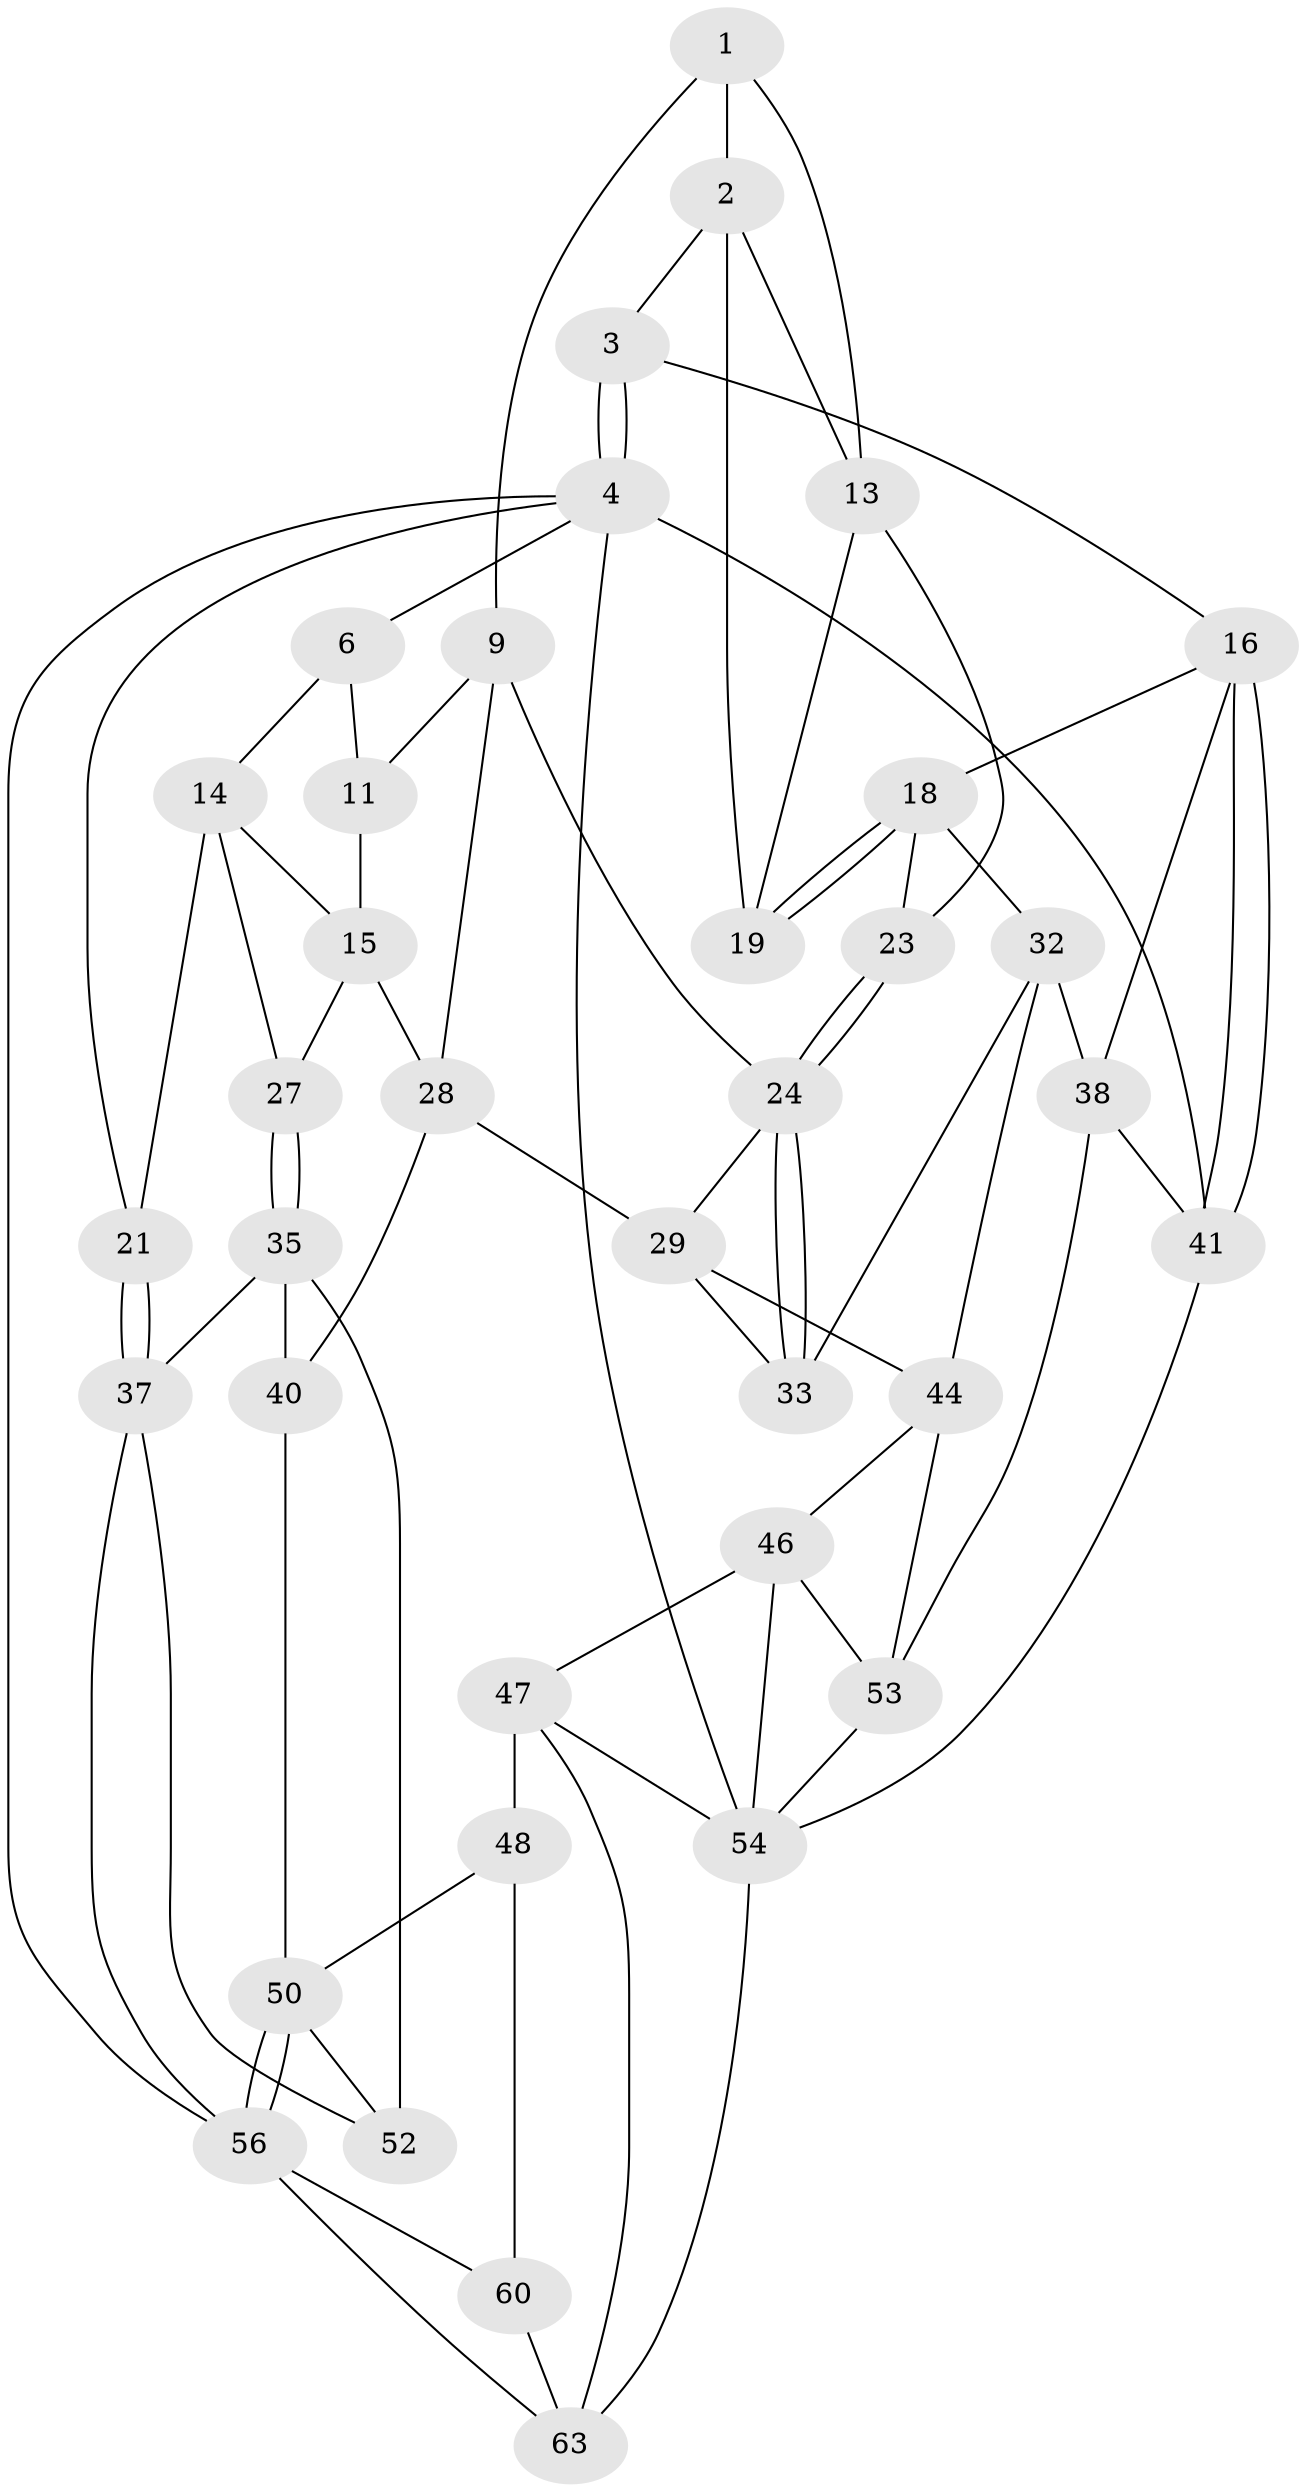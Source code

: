 // Generated by graph-tools (version 1.1) at 2025/52/02/27/25 19:52:38]
// undirected, 37 vertices, 78 edges
graph export_dot {
graph [start="1"]
  node [color=gray90,style=filled];
  1 [pos="+0.428230687534553+0",super="+8"];
  2 [pos="+0.8381898439714387+0",super="+12"];
  3 [pos="+0.9252359267578051+0"];
  4 [pos="+1+0",super="+5"];
  6 [pos="+0+0",super="+7"];
  9 [pos="+0.4208471196542904+0.1268446020366272",super="+10"];
  11 [pos="+0.29203780654458067+0"];
  13 [pos="+0.5340685537362364+0.038096428590425974",super="+22"];
  14 [pos="+0.05659741214413219+0.034617257833301954",super="+20"];
  15 [pos="+0.20477190450393182+0.04109592277218799",super="+26"];
  16 [pos="+0.8673804492433167+0.17468112855848433",super="+17"];
  18 [pos="+0.7710932335694752+0.1743442091779592",super="+31"];
  19 [pos="+0.6985244360356712+0.09309166246212072"];
  21 [pos="+0+0.22311631082813227"];
  23 [pos="+0.5816172440294682+0.14097746146877296"];
  24 [pos="+0.5610154073581983+0.16585340788607927",super="+25"];
  27 [pos="+0.06733230865258324+0.16053658340269564"];
  28 [pos="+0.27908538456153203+0.24134805080076432",super="+30"];
  29 [pos="+0.4593968968233994+0.31238811704416675",super="+34"];
  32 [pos="+0.6158290238875662+0.3128420021634099",super="+39"];
  33 [pos="+0.5509793331127248+0.28314237132952097"];
  35 [pos="+0.09054165063865897+0.3593662031051125",super="+36"];
  37 [pos="+0+0.47463960711083264",super="+55"];
  38 [pos="+0.7710415943238818+0.35796240127376217",super="+43"];
  40 [pos="+0.2594867086475818+0.32290268989238835"];
  41 [pos="+1+0.25508206143271006",super="+42"];
  44 [pos="+0.5400845387526533+0.6133994903512274",super="+45"];
  46 [pos="+0.5090207455350183+0.6234696855446424",super="+59"];
  47 [pos="+0.45514688811727316+0.6452077060080803",super="+62"];
  48 [pos="+0.38040739437186466+0.6452617503791985",super="+49"];
  50 [pos="+0.3068181482175099+0.5622790536329435",super="+51"];
  52 [pos="+0.287223040856921+0.5405051661787823"];
  53 [pos="+0.7572462972897631+0.5940004165596611",super="+58"];
  54 [pos="+1+0.7155975457260682",super="+64"];
  56 [pos="+0+0.6936538982454293",super="+57"];
  60 [pos="+0+0.7824601680350949",super="+61"];
  63 [pos="+0.2840084554249631+1"];
  1 -- 2;
  1 -- 13;
  1 -- 9;
  2 -- 3;
  2 -- 19;
  2 -- 13;
  3 -- 4;
  3 -- 4;
  3 -- 16;
  4 -- 41;
  4 -- 54;
  4 -- 56;
  4 -- 21;
  4 -- 6;
  6 -- 14;
  6 -- 11;
  9 -- 11;
  9 -- 28;
  9 -- 24;
  11 -- 15;
  13 -- 19;
  13 -- 23;
  14 -- 15;
  14 -- 27;
  14 -- 21;
  15 -- 27;
  15 -- 28;
  16 -- 41;
  16 -- 41;
  16 -- 18;
  16 -- 38;
  18 -- 19;
  18 -- 19;
  18 -- 32;
  18 -- 23;
  21 -- 37;
  21 -- 37;
  23 -- 24;
  23 -- 24;
  24 -- 33;
  24 -- 33;
  24 -- 29;
  27 -- 35;
  27 -- 35;
  28 -- 40;
  28 -- 29;
  29 -- 33;
  29 -- 44;
  32 -- 33;
  32 -- 44;
  32 -- 38;
  35 -- 40;
  35 -- 52;
  35 -- 37;
  37 -- 56;
  37 -- 52;
  38 -- 41;
  38 -- 53;
  40 -- 50;
  41 -- 54;
  44 -- 53;
  44 -- 46;
  46 -- 47;
  46 -- 54;
  46 -- 53;
  47 -- 48;
  47 -- 63;
  47 -- 54;
  48 -- 60 [weight=2];
  48 -- 50;
  50 -- 56;
  50 -- 56;
  50 -- 52;
  53 -- 54;
  54 -- 63;
  56 -- 60;
  56 -- 63;
  60 -- 63;
}
